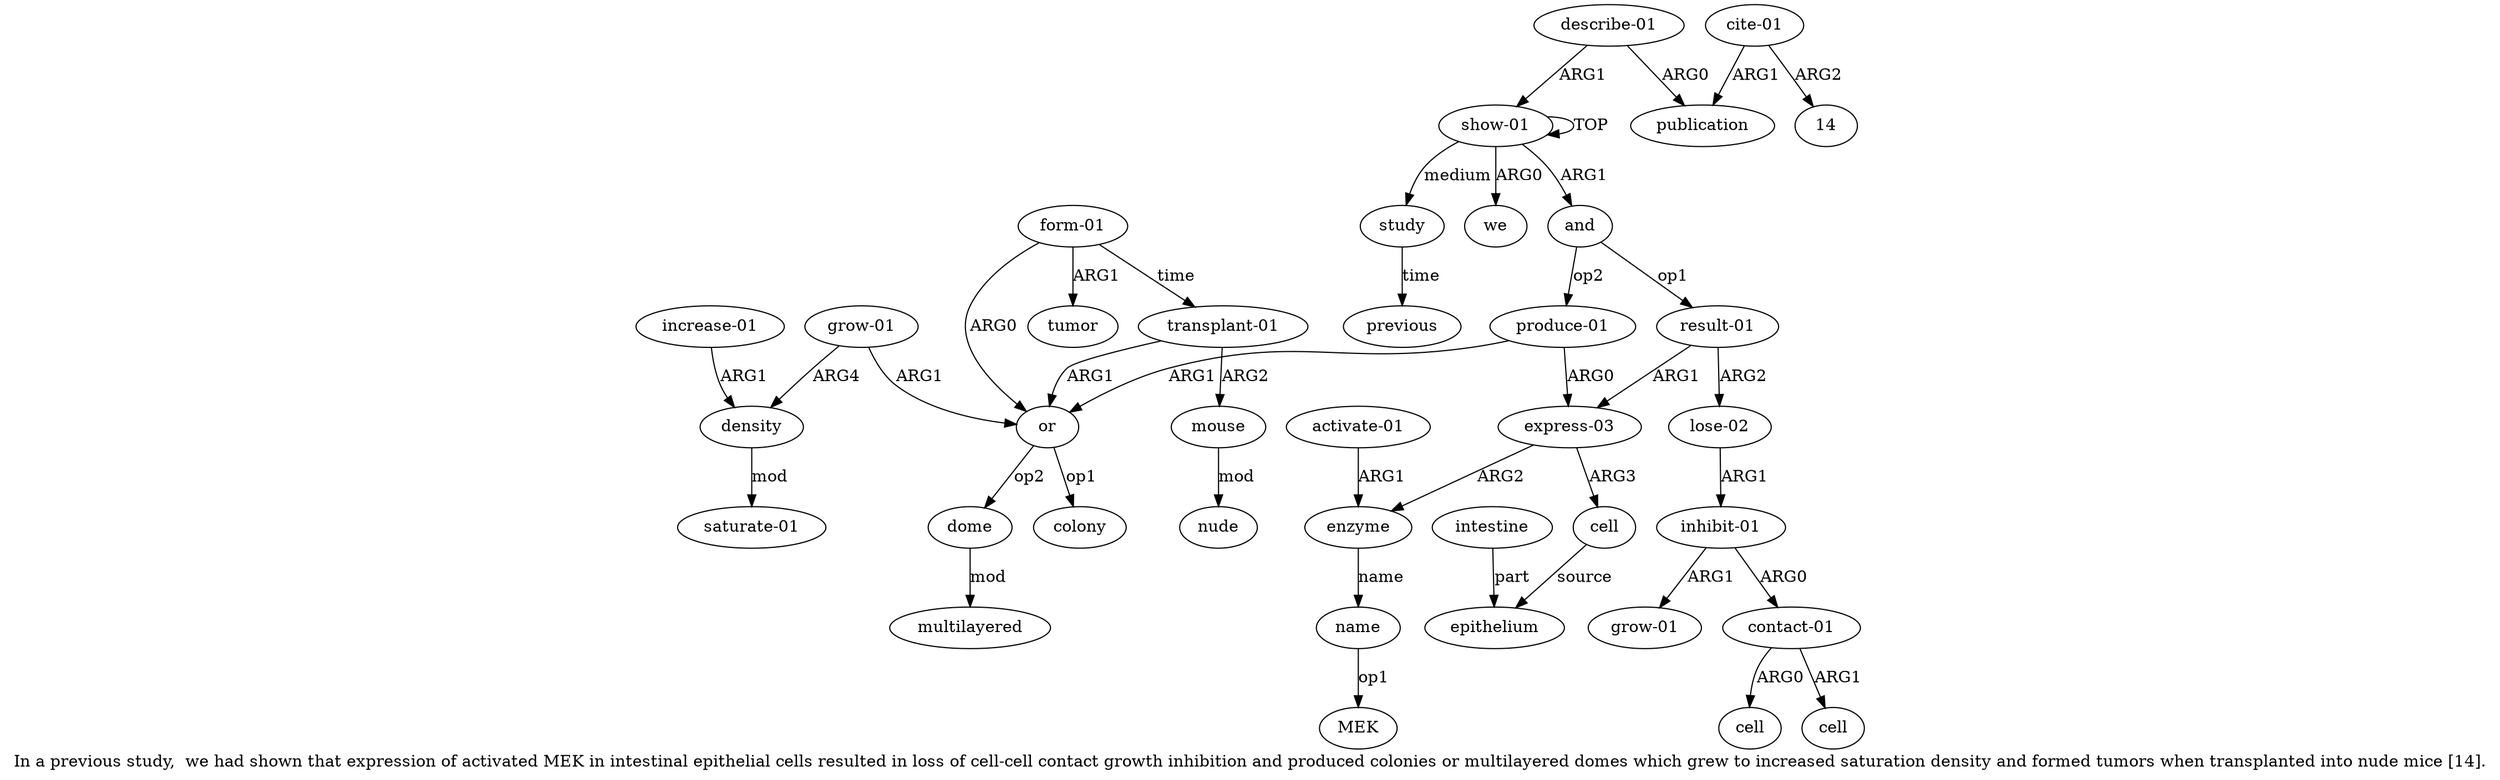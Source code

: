 digraph  {
	graph [label="In a previous study,  we had shown that expression of activated MEK in intestinal epithelial cells resulted in loss of cell-cell \
contact growth inhibition and produced colonies or multilayered domes which grew to increased saturation density and formed tumors \
when transplanted into nude mice [14]."];
	node [label="\N"];
	a20	 [color=black,
		gold_ind=20,
		gold_label=dome,
		label=dome,
		test_ind=20,
		test_label=dome];
	a21	 [color=black,
		gold_ind=21,
		gold_label=multilayered,
		label=multilayered,
		test_ind=21,
		test_label=multilayered];
	a20 -> a21 [key=0,
	color=black,
	gold_label=mod,
	label=mod,
	test_label=mod];
a22 [color=black,
	gold_ind=22,
	gold_label="grow-01",
	label="grow-01",
	test_ind=22,
	test_label="grow-01"];
a23 [color=black,
	gold_ind=23,
	gold_label=density,
	label=density,
	test_ind=23,
	test_label=density];
a22 -> a23 [key=0,
color=black,
gold_label=ARG4,
label=ARG4,
test_label=ARG4];
a18 [color=black,
gold_ind=18,
gold_label=or,
label=or,
test_ind=18,
test_label=or];
a22 -> a18 [key=0,
color=black,
gold_label=ARG1,
label=ARG1,
test_label=ARG1];
a24 [color=black,
gold_ind=24,
gold_label="saturate-01",
label="saturate-01",
test_ind=24,
test_label="saturate-01"];
a23 -> a24 [key=0,
color=black,
gold_label=mod,
label=mod,
test_label=mod];
a25 [color=black,
gold_ind=25,
gold_label="increase-01",
label="increase-01",
test_ind=25,
test_label="increase-01"];
a25 -> a23 [key=0,
color=black,
gold_label=ARG1,
label=ARG1,
test_label=ARG1];
a26 [color=black,
gold_ind=26,
gold_label="form-01",
label="form-01",
test_ind=26,
test_label="form-01"];
a27 [color=black,
gold_ind=27,
gold_label=tumor,
label=tumor,
test_ind=27,
test_label=tumor];
a26 -> a27 [key=0,
color=black,
gold_label=ARG1,
label=ARG1,
test_label=ARG1];
a28 [color=black,
gold_ind=28,
gold_label="transplant-01",
label="transplant-01",
test_ind=28,
test_label="transplant-01"];
a26 -> a28 [key=0,
color=black,
gold_label=time,
label=time,
test_label=time];
a26 -> a18 [key=0,
color=black,
gold_label=ARG0,
label=ARG0,
test_label=ARG0];
a29 [color=black,
gold_ind=29,
gold_label=mouse,
label=mouse,
test_ind=29,
test_label=mouse];
a28 -> a29 [key=0,
color=black,
gold_label=ARG2,
label=ARG2,
test_label=ARG2];
a28 -> a18 [key=0,
color=black,
gold_label=ARG1,
label=ARG1,
test_label=ARG1];
a30 [color=black,
gold_ind=30,
gold_label=nude,
label=nude,
test_ind=30,
test_label=nude];
a29 -> a30 [key=0,
color=black,
gold_label=mod,
label=mod,
test_label=mod];
a31 [color=black,
gold_ind=31,
gold_label=study,
label=study,
test_ind=31,
test_label=study];
a32 [color=black,
gold_ind=32,
gold_label=previous,
label=previous,
test_ind=32,
test_label=previous];
a31 -> a32 [key=0,
color=black,
gold_label=time,
label=time,
test_label=time];
"a6 MEK" [color=black,
gold_ind=-1,
gold_label=MEK,
label=MEK,
test_ind=-1,
test_label=MEK];
a33 [color=black,
gold_ind=33,
gold_label="describe-01",
label="describe-01",
test_ind=33,
test_label="describe-01"];
a34 [color=black,
gold_ind=34,
gold_label=publication,
label=publication,
test_ind=34,
test_label=publication];
a33 -> a34 [key=0,
color=black,
gold_label=ARG0,
label=ARG0,
test_label=ARG0];
a0 [color=black,
gold_ind=0,
gold_label="show-01",
label="show-01",
test_ind=0,
test_label="show-01"];
a33 -> a0 [key=0,
color=black,
gold_label=ARG1,
label=ARG1,
test_label=ARG1];
a35 [color=black,
gold_ind=35,
gold_label="cite-01",
label="cite-01",
test_ind=35,
test_label="cite-01"];
a35 -> a34 [key=0,
color=black,
gold_label=ARG1,
label=ARG1,
test_label=ARG1];
"a35 14" [color=black,
gold_ind=-1,
gold_label=14,
label=14,
test_ind=-1,
test_label=14];
a35 -> "a35 14" [key=0,
color=black,
gold_label=ARG2,
label=ARG2,
test_label=ARG2];
a15 [color=black,
gold_ind=15,
gold_label=cell,
label=cell,
test_ind=15,
test_label=cell];
a14 [color=black,
gold_ind=14,
gold_label=cell,
label=cell,
test_ind=14,
test_label=cell];
a17 [color=black,
gold_ind=17,
gold_label="produce-01",
label="produce-01",
test_ind=17,
test_label="produce-01"];
a17 -> a18 [key=0,
color=black,
gold_label=ARG1,
label=ARG1,
test_label=ARG1];
a4 [color=black,
gold_ind=4,
gold_label="express-03",
label="express-03",
test_ind=4,
test_label="express-03"];
a17 -> a4 [key=0,
color=black,
gold_label=ARG0,
label=ARG0,
test_label=ARG0];
a16 [color=black,
gold_ind=16,
gold_label="grow-01",
label="grow-01",
test_ind=16,
test_label="grow-01"];
a11 [color=black,
gold_ind=11,
gold_label="lose-02",
label="lose-02",
test_ind=11,
test_label="lose-02"];
a12 [color=black,
gold_ind=12,
gold_label="inhibit-01",
label="inhibit-01",
test_ind=12,
test_label="inhibit-01"];
a11 -> a12 [key=0,
color=black,
gold_label=ARG1,
label=ARG1,
test_label=ARG1];
a10 [color=black,
gold_ind=10,
gold_label=intestine,
label=intestine,
test_ind=10,
test_label=intestine];
a9 [color=black,
gold_ind=9,
gold_label=epithelium,
label=epithelium,
test_ind=9,
test_label=epithelium];
a10 -> a9 [key=0,
color=black,
gold_label=part,
label=part,
test_label=part];
a13 [color=black,
gold_ind=13,
gold_label="contact-01",
label="contact-01",
test_ind=13,
test_label="contact-01"];
a13 -> a15 [key=0,
color=black,
gold_label=ARG1,
label=ARG1,
test_label=ARG1];
a13 -> a14 [key=0,
color=black,
gold_label=ARG0,
label=ARG0,
test_label=ARG0];
a12 -> a16 [key=0,
color=black,
gold_label=ARG1,
label=ARG1,
test_label=ARG1];
a12 -> a13 [key=0,
color=black,
gold_label=ARG0,
label=ARG0,
test_label=ARG0];
a19 [color=black,
gold_ind=19,
gold_label=colony,
label=colony,
test_ind=19,
test_label=colony];
a18 -> a20 [key=0,
color=black,
gold_label=op2,
label=op2,
test_label=op2];
a18 -> a19 [key=0,
color=black,
gold_label=op1,
label=op1,
test_label=op1];
a1 [color=black,
gold_ind=1,
gold_label=we,
label=we,
test_ind=1,
test_label=we];
a0 -> a31 [key=0,
color=black,
gold_label=medium,
label=medium,
test_label=medium];
a0 -> a1 [key=0,
color=black,
gold_label=ARG0,
label=ARG0,
test_label=ARG0];
a0 -> a0 [key=0,
color=black,
gold_label=TOP,
label=TOP,
test_label=TOP];
a2 [color=black,
gold_ind=2,
gold_label=and,
label=and,
test_ind=2,
test_label=and];
a0 -> a2 [key=0,
color=black,
gold_label=ARG1,
label=ARG1,
test_label=ARG1];
a3 [color=black,
gold_ind=3,
gold_label="result-01",
label="result-01",
test_ind=3,
test_label="result-01"];
a3 -> a11 [key=0,
color=black,
gold_label=ARG2,
label=ARG2,
test_label=ARG2];
a3 -> a4 [key=0,
color=black,
gold_label=ARG1,
label=ARG1,
test_label=ARG1];
a2 -> a17 [key=0,
color=black,
gold_label=op2,
label=op2,
test_label=op2];
a2 -> a3 [key=0,
color=black,
gold_label=op1,
label=op1,
test_label=op1];
a5 [color=black,
gold_ind=5,
gold_label=enzyme,
label=enzyme,
test_ind=5,
test_label=enzyme];
a6 [color=black,
gold_ind=6,
gold_label=name,
label=name,
test_ind=6,
test_label=name];
a5 -> a6 [key=0,
color=black,
gold_label=name,
label=name,
test_label=name];
a4 -> a5 [key=0,
color=black,
gold_label=ARG2,
label=ARG2,
test_label=ARG2];
a8 [color=black,
gold_ind=8,
gold_label=cell,
label=cell,
test_ind=8,
test_label=cell];
a4 -> a8 [key=0,
color=black,
gold_label=ARG3,
label=ARG3,
test_label=ARG3];
a7 [color=black,
gold_ind=7,
gold_label="activate-01",
label="activate-01",
test_ind=7,
test_label="activate-01"];
a7 -> a5 [key=0,
color=black,
gold_label=ARG1,
label=ARG1,
test_label=ARG1];
a6 -> "a6 MEK" [key=0,
color=black,
gold_label=op1,
label=op1,
test_label=op1];
a8 -> a9 [key=0,
color=black,
gold_label=source,
label=source,
test_label=source];
}
